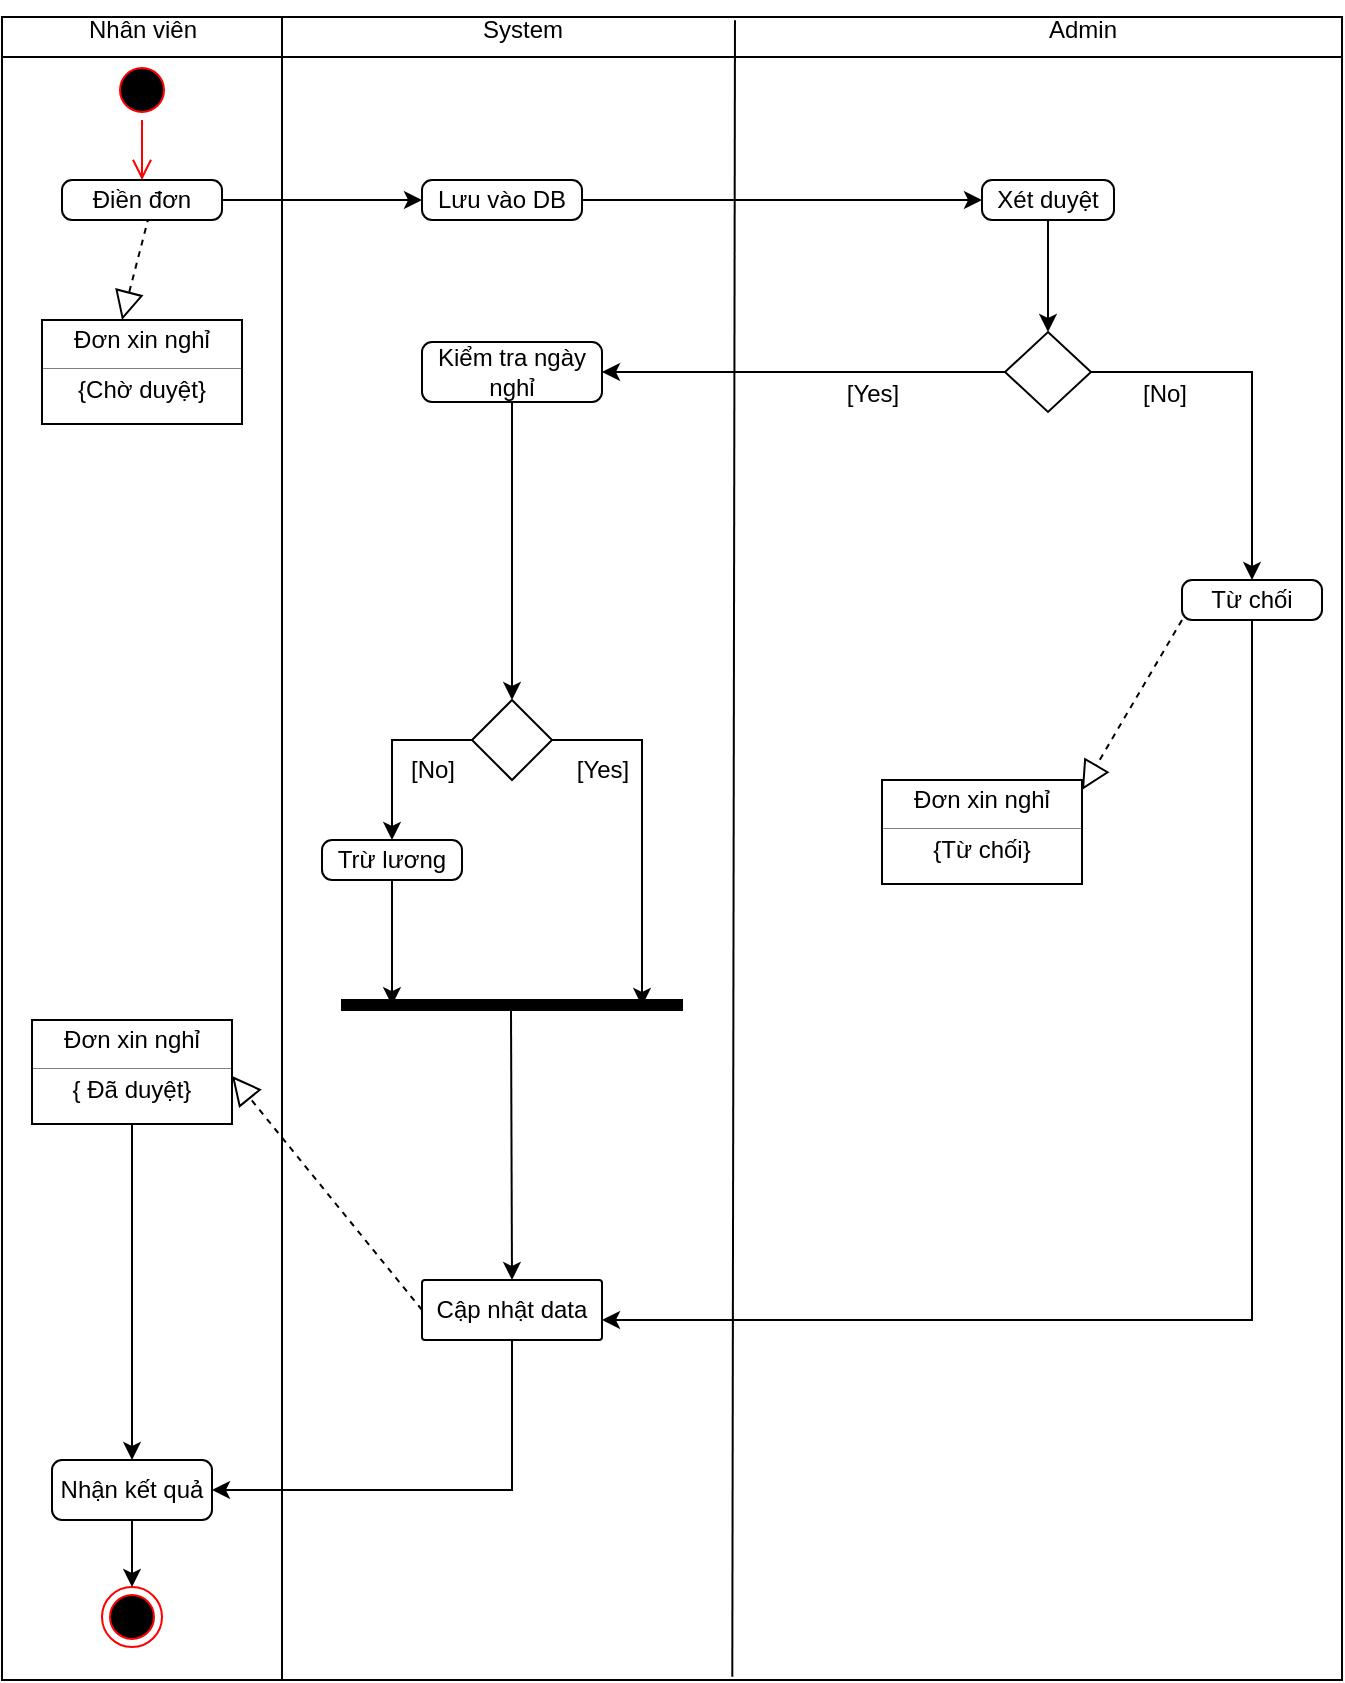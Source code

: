 <mxfile version="26.2.15">
  <diagram name="Trang-1" id="U4sdnr5VTXW5NhPvqZwV">
    <mxGraphModel dx="1281" dy="2900" grid="1" gridSize="10" guides="1" tooltips="1" connect="1" arrows="1" fold="1" page="1" pageScale="1" pageWidth="827" pageHeight="1169" math="0" shadow="0">
      <root>
        <mxCell id="0" />
        <mxCell id="1" parent="0" />
        <mxCell id="1uGSdfjilF02yNYWQxw8-8" value="" style="shape=internalStorage;whiteSpace=wrap;html=1;backgroundOutline=1;dx=140;dy=20;" parent="1" vertex="1">
          <mxGeometry x="60" y="-1681.5" width="670" height="831.5" as="geometry" />
        </mxCell>
        <mxCell id="1uGSdfjilF02yNYWQxw8-9" value="" style="endArrow=none;html=1;rounded=0;exitX=0.547;exitY=0.002;exitDx=0;exitDy=0;exitPerimeter=0;entryX=0.545;entryY=0.998;entryDx=0;entryDy=0;entryPerimeter=0;" parent="1" source="1uGSdfjilF02yNYWQxw8-8" target="1uGSdfjilF02yNYWQxw8-8" edge="1">
          <mxGeometry width="50" height="50" relative="1" as="geometry">
            <mxPoint x="390" y="-1410" as="sourcePoint" />
            <mxPoint x="440" y="-1460" as="targetPoint" />
          </mxGeometry>
        </mxCell>
        <mxCell id="1uGSdfjilF02yNYWQxw8-10" value="Nhân viên" style="text;html=1;align=center;verticalAlign=middle;resizable=0;points=[];autosize=1;strokeColor=none;fillColor=none;" parent="1" vertex="1">
          <mxGeometry x="90" y="-1690" width="80" height="30" as="geometry" />
        </mxCell>
        <mxCell id="1uGSdfjilF02yNYWQxw8-11" value="System" style="text;html=1;align=center;verticalAlign=middle;resizable=0;points=[];autosize=1;strokeColor=none;fillColor=none;" parent="1" vertex="1">
          <mxGeometry x="290" y="-1690" width="60" height="30" as="geometry" />
        </mxCell>
        <mxCell id="1uGSdfjilF02yNYWQxw8-12" value="Admin" style="text;html=1;align=center;verticalAlign=middle;resizable=0;points=[];autosize=1;strokeColor=none;fillColor=none;" parent="1" vertex="1">
          <mxGeometry x="570" y="-1690" width="60" height="30" as="geometry" />
        </mxCell>
        <mxCell id="1uGSdfjilF02yNYWQxw8-24" value="Lưu vào DB" style="html=1;align=center;verticalAlign=middle;rounded=1;absoluteArcSize=1;arcSize=10;dashed=0;whiteSpace=wrap;" parent="1" vertex="1">
          <mxGeometry x="270" y="-1600" width="80" height="20" as="geometry" />
        </mxCell>
        <mxCell id="1uGSdfjilF02yNYWQxw8-26" value="Nhận kết quả" style="html=1;align=center;verticalAlign=middle;rounded=1;absoluteArcSize=1;arcSize=10;dashed=0;whiteSpace=wrap;" parent="1" vertex="1">
          <mxGeometry x="85" y="-960" width="80" height="30" as="geometry" />
        </mxCell>
        <mxCell id="1uGSdfjilF02yNYWQxw8-27" value="Cập nhật data" style="html=1;align=center;verticalAlign=middle;rounded=1;absoluteArcSize=1;arcSize=3;dashed=0;whiteSpace=wrap;" parent="1" vertex="1">
          <mxGeometry x="270" y="-1050" width="90" height="30" as="geometry" />
        </mxCell>
        <mxCell id="1uGSdfjilF02yNYWQxw8-28" value="Trừ lương" style="html=1;align=center;verticalAlign=middle;rounded=1;absoluteArcSize=1;arcSize=10;dashed=0;whiteSpace=wrap;" parent="1" vertex="1">
          <mxGeometry x="220" y="-1270" width="70" height="20" as="geometry" />
        </mxCell>
        <mxCell id="1uGSdfjilF02yNYWQxw8-29" value="Kiểm tra ngày nghỉ" style="html=1;align=center;verticalAlign=middle;rounded=1;absoluteArcSize=1;arcSize=10;dashed=0;whiteSpace=wrap;" parent="1" vertex="1">
          <mxGeometry x="270" y="-1519" width="90" height="30" as="geometry" />
        </mxCell>
        <mxCell id="1uGSdfjilF02yNYWQxw8-63" style="edgeStyle=orthogonalEdgeStyle;rounded=0;orthogonalLoop=1;jettySize=auto;html=1;exitX=0.5;exitY=1;exitDx=0;exitDy=0;" parent="1" source="1uGSdfjilF02yNYWQxw8-30" edge="1">
          <mxGeometry relative="1" as="geometry">
            <Array as="points">
              <mxPoint x="685" y="-1030" />
              <mxPoint x="360" y="-1030" />
            </Array>
            <mxPoint x="702.5" y="-1360" as="sourcePoint" />
            <mxPoint x="360" y="-1030" as="targetPoint" />
          </mxGeometry>
        </mxCell>
        <mxCell id="1uGSdfjilF02yNYWQxw8-30" value="Từ chối" style="html=1;align=center;verticalAlign=middle;rounded=1;absoluteArcSize=1;arcSize=10;dashed=0;whiteSpace=wrap;" parent="1" vertex="1">
          <mxGeometry x="650" y="-1400" width="70" height="20" as="geometry" />
        </mxCell>
        <mxCell id="1uGSdfjilF02yNYWQxw8-31" value="Xét duyệt" style="html=1;align=center;verticalAlign=middle;rounded=1;absoluteArcSize=1;arcSize=10;dashed=0;whiteSpace=wrap;" parent="1" vertex="1">
          <mxGeometry x="550" y="-1600" width="66" height="20" as="geometry" />
        </mxCell>
        <mxCell id="1uGSdfjilF02yNYWQxw8-32" value="" style="ellipse;html=1;shape=startState;fillColor=#000000;strokeColor=#ff0000;" parent="1" vertex="1">
          <mxGeometry x="115" y="-1660" width="30" height="30" as="geometry" />
        </mxCell>
        <mxCell id="1uGSdfjilF02yNYWQxw8-33" value="" style="edgeStyle=orthogonalEdgeStyle;html=1;verticalAlign=bottom;endArrow=open;endSize=8;strokeColor=#ff0000;rounded=0;entryX=0.5;entryY=0;entryDx=0;entryDy=0;" parent="1" source="1uGSdfjilF02yNYWQxw8-32" edge="1" target="1uGSdfjilF02yNYWQxw8-50">
          <mxGeometry relative="1" as="geometry">
            <mxPoint x="140" y="-1600" as="targetPoint" />
          </mxGeometry>
        </mxCell>
        <mxCell id="1uGSdfjilF02yNYWQxw8-38" value="" style="fontStyle=1;align=center;verticalAlign=middle;childLayout=stackLayout;horizontal=1;horizontalStack=0;resizeParent=1;resizeParentMax=0;resizeLast=0;marginBottom=0;" parent="1" vertex="1">
          <mxGeometry x="80" y="-1530" width="100" height="52" as="geometry" />
        </mxCell>
        <mxCell id="1uGSdfjilF02yNYWQxw8-39" value="Đơn xin nghỉ" style="html=1;align=center;spacing=0;verticalAlign=middle;strokeColor=none;fillColor=none;whiteSpace=wrap;" parent="1uGSdfjilF02yNYWQxw8-38" vertex="1">
          <mxGeometry width="100" height="20" as="geometry" />
        </mxCell>
        <mxCell id="1uGSdfjilF02yNYWQxw8-40" value="" style="line;strokeWidth=0.25;fillColor=none;align=left;verticalAlign=middle;spacingTop=-1;spacingLeft=3;spacingRight=3;rotatable=0;labelPosition=right;points=[];portConstraint=eastwest;" parent="1uGSdfjilF02yNYWQxw8-38" vertex="1">
          <mxGeometry y="20" width="100" height="8" as="geometry" />
        </mxCell>
        <mxCell id="1uGSdfjilF02yNYWQxw8-41" value="{Chờ duyệt}" style="html=1;align=center;spacing=0;verticalAlign=middle;strokeColor=none;fillColor=none;whiteSpace=wrap;" parent="1uGSdfjilF02yNYWQxw8-38" vertex="1">
          <mxGeometry y="28" width="100" height="14" as="geometry" />
        </mxCell>
        <mxCell id="1uGSdfjilF02yNYWQxw8-44" value="" style="html=1;align=left;spacing=0;spacingLeft=10;verticalAlign=middle;strokeColor=none;fillColor=none;whiteSpace=wrap;" parent="1uGSdfjilF02yNYWQxw8-38" vertex="1">
          <mxGeometry y="42" width="100" height="10" as="geometry" />
        </mxCell>
        <mxCell id="1uGSdfjilF02yNYWQxw8-46" value="" style="endArrow=block;dashed=1;endFill=0;endSize=12;html=1;rounded=0;exitX=0.427;exitY=0.91;exitDx=0;exitDy=0;exitPerimeter=0;" parent="1" edge="1">
          <mxGeometry width="160" relative="1" as="geometry">
            <mxPoint x="133.43" y="-1581.8" as="sourcePoint" />
            <mxPoint x="120" y="-1530" as="targetPoint" />
          </mxGeometry>
        </mxCell>
        <mxCell id="1uGSdfjilF02yNYWQxw8-50" value="Điền đơn" style="html=1;align=center;verticalAlign=middle;rounded=1;absoluteArcSize=1;arcSize=10;dashed=0;whiteSpace=wrap;" parent="1" vertex="1">
          <mxGeometry x="90" y="-1600" width="80" height="20" as="geometry" />
        </mxCell>
        <mxCell id="1uGSdfjilF02yNYWQxw8-51" style="edgeStyle=orthogonalEdgeStyle;rounded=0;orthogonalLoop=1;jettySize=auto;html=1;exitX=1;exitY=0.5;exitDx=0;exitDy=0;entryX=0;entryY=0.5;entryDx=0;entryDy=0;" parent="1" source="1uGSdfjilF02yNYWQxw8-50" target="1uGSdfjilF02yNYWQxw8-24" edge="1">
          <mxGeometry relative="1" as="geometry">
            <mxPoint x="190" y="-1590.5" as="sourcePoint" />
            <mxPoint x="310" y="-1692.5" as="targetPoint" />
          </mxGeometry>
        </mxCell>
        <mxCell id="1uGSdfjilF02yNYWQxw8-53" style="edgeStyle=orthogonalEdgeStyle;rounded=0;orthogonalLoop=1;jettySize=auto;html=1;exitX=1;exitY=0.5;exitDx=0;exitDy=0;entryX=0;entryY=0.5;entryDx=0;entryDy=0;" parent="1" source="1uGSdfjilF02yNYWQxw8-24" target="1uGSdfjilF02yNYWQxw8-31" edge="1">
          <mxGeometry relative="1" as="geometry">
            <mxPoint x="360" y="-1581" as="sourcePoint" />
            <mxPoint x="440" y="-1581" as="targetPoint" />
          </mxGeometry>
        </mxCell>
        <mxCell id="1uGSdfjilF02yNYWQxw8-54" value="" style="shape=rhombus;html=1;verticalLabelPosition=top;verticalAlignment=bottom;" parent="1" vertex="1">
          <mxGeometry x="561.5" y="-1524" width="43" height="40" as="geometry" />
        </mxCell>
        <mxCell id="1uGSdfjilF02yNYWQxw8-66" value="" style="shape=rhombus;html=1;verticalLabelPosition=bottom;verticalAlignment=top;" parent="1" vertex="1">
          <mxGeometry x="295" y="-1340" width="40" height="40" as="geometry" />
        </mxCell>
        <mxCell id="v_XkFmHCialB_GGA8V8C-3" value="" style="html=1;points=[];perimeter=orthogonalPerimeter;fillColor=strokeColor;direction=south;" vertex="1" parent="1">
          <mxGeometry x="230" y="-1190" width="170" height="5" as="geometry" />
        </mxCell>
        <mxCell id="v_XkFmHCialB_GGA8V8C-7" style="edgeStyle=orthogonalEdgeStyle;rounded=0;orthogonalLoop=1;jettySize=auto;html=1;entryX=0.5;entryY=0;entryDx=0;entryDy=0;exitX=0.5;exitY=1;exitDx=0;exitDy=0;" edge="1" parent="1" source="1uGSdfjilF02yNYWQxw8-31" target="1uGSdfjilF02yNYWQxw8-54">
          <mxGeometry relative="1" as="geometry">
            <mxPoint x="360" y="-1580" as="sourcePoint" />
            <mxPoint x="560" y="-1580" as="targetPoint" />
          </mxGeometry>
        </mxCell>
        <mxCell id="v_XkFmHCialB_GGA8V8C-8" style="edgeStyle=orthogonalEdgeStyle;rounded=0;orthogonalLoop=1;jettySize=auto;html=1;exitX=0;exitY=0.5;exitDx=0;exitDy=0;entryX=1;entryY=0.5;entryDx=0;entryDy=0;" edge="1" parent="1" source="1uGSdfjilF02yNYWQxw8-54" target="1uGSdfjilF02yNYWQxw8-29">
          <mxGeometry relative="1" as="geometry">
            <mxPoint x="360" y="-1580" as="sourcePoint" />
            <mxPoint x="560" y="-1580" as="targetPoint" />
          </mxGeometry>
        </mxCell>
        <mxCell id="v_XkFmHCialB_GGA8V8C-9" style="edgeStyle=orthogonalEdgeStyle;rounded=0;orthogonalLoop=1;jettySize=auto;html=1;exitX=1;exitY=0.5;exitDx=0;exitDy=0;entryX=0.5;entryY=0;entryDx=0;entryDy=0;" edge="1" parent="1" source="1uGSdfjilF02yNYWQxw8-54" target="1uGSdfjilF02yNYWQxw8-30">
          <mxGeometry relative="1" as="geometry">
            <mxPoint x="572" y="-1494" as="sourcePoint" />
            <mxPoint x="370" y="-1494" as="targetPoint" />
            <Array as="points">
              <mxPoint x="685" y="-1504" />
            </Array>
          </mxGeometry>
        </mxCell>
        <mxCell id="v_XkFmHCialB_GGA8V8C-10" style="edgeStyle=orthogonalEdgeStyle;rounded=0;orthogonalLoop=1;jettySize=auto;html=1;exitX=0.5;exitY=1;exitDx=0;exitDy=0;entryX=0.5;entryY=0;entryDx=0;entryDy=0;" edge="1" parent="1" source="1uGSdfjilF02yNYWQxw8-29" target="1uGSdfjilF02yNYWQxw8-66">
          <mxGeometry relative="1" as="geometry">
            <mxPoint x="572" y="-1494" as="sourcePoint" />
            <mxPoint x="370" y="-1494" as="targetPoint" />
          </mxGeometry>
        </mxCell>
        <mxCell id="v_XkFmHCialB_GGA8V8C-11" style="edgeStyle=orthogonalEdgeStyle;rounded=0;orthogonalLoop=1;jettySize=auto;html=1;exitX=0;exitY=0.5;exitDx=0;exitDy=0;entryX=0.5;entryY=0;entryDx=0;entryDy=0;" edge="1" parent="1" source="1uGSdfjilF02yNYWQxw8-66" target="1uGSdfjilF02yNYWQxw8-28">
          <mxGeometry relative="1" as="geometry">
            <mxPoint x="325" y="-1479" as="sourcePoint" />
            <mxPoint x="325" y="-1330" as="targetPoint" />
          </mxGeometry>
        </mxCell>
        <mxCell id="v_XkFmHCialB_GGA8V8C-18" style="edgeStyle=orthogonalEdgeStyle;rounded=0;orthogonalLoop=1;jettySize=auto;html=1;exitX=1;exitY=0.5;exitDx=0;exitDy=0;" edge="1" parent="1">
          <mxGeometry relative="1" as="geometry">
            <mxPoint x="335" y="-1320" as="sourcePoint" />
            <mxPoint x="380" y="-1187" as="targetPoint" />
            <Array as="points">
              <mxPoint x="380" y="-1320" />
            </Array>
          </mxGeometry>
        </mxCell>
        <mxCell id="v_XkFmHCialB_GGA8V8C-20" style="edgeStyle=orthogonalEdgeStyle;rounded=0;orthogonalLoop=1;jettySize=auto;html=1;entryX=0.52;entryY=0.853;entryDx=0;entryDy=0;exitX=0.5;exitY=1;exitDx=0;exitDy=0;entryPerimeter=0;" edge="1" parent="1" source="1uGSdfjilF02yNYWQxw8-28" target="v_XkFmHCialB_GGA8V8C-3">
          <mxGeometry relative="1" as="geometry">
            <mxPoint x="413" y="-1270" as="sourcePoint" />
            <mxPoint x="413" y="-1190" as="targetPoint" />
          </mxGeometry>
        </mxCell>
        <mxCell id="v_XkFmHCialB_GGA8V8C-21" style="edgeStyle=orthogonalEdgeStyle;rounded=0;orthogonalLoop=1;jettySize=auto;html=1;entryX=0.5;entryY=0;entryDx=0;entryDy=0;" edge="1" parent="1" target="1uGSdfjilF02yNYWQxw8-27">
          <mxGeometry relative="1" as="geometry">
            <mxPoint x="314.5" y="-1185" as="sourcePoint" />
            <mxPoint x="314.5" y="-1070.5" as="targetPoint" />
          </mxGeometry>
        </mxCell>
        <mxCell id="v_XkFmHCialB_GGA8V8C-23" value="" style="fontStyle=1;align=center;verticalAlign=middle;childLayout=stackLayout;horizontal=1;horizontalStack=0;resizeParent=1;resizeParentMax=0;resizeLast=0;marginBottom=0;" vertex="1" parent="1">
          <mxGeometry x="500" y="-1300" width="100" height="52" as="geometry" />
        </mxCell>
        <mxCell id="v_XkFmHCialB_GGA8V8C-24" value="Đơn xin nghỉ" style="html=1;align=center;spacing=0;verticalAlign=middle;strokeColor=none;fillColor=none;whiteSpace=wrap;" vertex="1" parent="v_XkFmHCialB_GGA8V8C-23">
          <mxGeometry width="100" height="20" as="geometry" />
        </mxCell>
        <mxCell id="v_XkFmHCialB_GGA8V8C-25" value="" style="line;strokeWidth=0.25;fillColor=none;align=left;verticalAlign=middle;spacingTop=-1;spacingLeft=3;spacingRight=3;rotatable=0;labelPosition=right;points=[];portConstraint=eastwest;" vertex="1" parent="v_XkFmHCialB_GGA8V8C-23">
          <mxGeometry y="20" width="100" height="8" as="geometry" />
        </mxCell>
        <mxCell id="v_XkFmHCialB_GGA8V8C-26" value="{Từ chối}" style="html=1;align=center;spacing=0;verticalAlign=middle;strokeColor=none;fillColor=none;whiteSpace=wrap;" vertex="1" parent="v_XkFmHCialB_GGA8V8C-23">
          <mxGeometry y="28" width="100" height="14" as="geometry" />
        </mxCell>
        <mxCell id="v_XkFmHCialB_GGA8V8C-27" value="" style="html=1;align=left;spacing=0;spacingLeft=10;verticalAlign=middle;strokeColor=none;fillColor=none;whiteSpace=wrap;" vertex="1" parent="v_XkFmHCialB_GGA8V8C-23">
          <mxGeometry y="42" width="100" height="10" as="geometry" />
        </mxCell>
        <mxCell id="v_XkFmHCialB_GGA8V8C-28" value="" style="endArrow=block;dashed=1;endFill=0;endSize=12;html=1;rounded=0;exitX=0;exitY=1;exitDx=0;exitDy=0;entryX=1;entryY=0.25;entryDx=0;entryDy=0;" edge="1" parent="1" source="1uGSdfjilF02yNYWQxw8-30" target="v_XkFmHCialB_GGA8V8C-24">
          <mxGeometry width="160" relative="1" as="geometry">
            <mxPoint x="143.43" y="-1571.8" as="sourcePoint" />
            <mxPoint x="130" y="-1520" as="targetPoint" />
          </mxGeometry>
        </mxCell>
        <mxCell id="v_XkFmHCialB_GGA8V8C-31" value="" style="fontStyle=1;align=center;verticalAlign=middle;childLayout=stackLayout;horizontal=1;horizontalStack=0;resizeParent=1;resizeParentMax=0;resizeLast=0;marginBottom=0;" vertex="1" parent="1">
          <mxGeometry x="75" y="-1180" width="100" height="52" as="geometry" />
        </mxCell>
        <mxCell id="v_XkFmHCialB_GGA8V8C-32" value="Đơn xin nghỉ" style="html=1;align=center;spacing=0;verticalAlign=middle;strokeColor=none;fillColor=none;whiteSpace=wrap;" vertex="1" parent="v_XkFmHCialB_GGA8V8C-31">
          <mxGeometry width="100" height="20" as="geometry" />
        </mxCell>
        <mxCell id="v_XkFmHCialB_GGA8V8C-33" value="" style="line;strokeWidth=0.25;fillColor=none;align=left;verticalAlign=middle;spacingTop=-1;spacingLeft=3;spacingRight=3;rotatable=0;labelPosition=right;points=[];portConstraint=eastwest;" vertex="1" parent="v_XkFmHCialB_GGA8V8C-31">
          <mxGeometry y="20" width="100" height="8" as="geometry" />
        </mxCell>
        <mxCell id="v_XkFmHCialB_GGA8V8C-34" value="{ Đã duyệt}" style="html=1;align=center;spacing=0;verticalAlign=middle;strokeColor=none;fillColor=none;whiteSpace=wrap;" vertex="1" parent="v_XkFmHCialB_GGA8V8C-31">
          <mxGeometry y="28" width="100" height="14" as="geometry" />
        </mxCell>
        <mxCell id="v_XkFmHCialB_GGA8V8C-35" value="" style="html=1;align=left;spacing=0;spacingLeft=10;verticalAlign=middle;strokeColor=none;fillColor=none;whiteSpace=wrap;" vertex="1" parent="v_XkFmHCialB_GGA8V8C-31">
          <mxGeometry y="42" width="100" height="10" as="geometry" />
        </mxCell>
        <mxCell id="v_XkFmHCialB_GGA8V8C-36" value="" style="endArrow=block;dashed=1;endFill=0;endSize=12;html=1;rounded=0;exitX=0;exitY=0.5;exitDx=0;exitDy=0;entryX=1;entryY=0;entryDx=0;entryDy=0;" edge="1" parent="1" source="1uGSdfjilF02yNYWQxw8-27" target="v_XkFmHCialB_GGA8V8C-34">
          <mxGeometry width="160" relative="1" as="geometry">
            <mxPoint x="143.43" y="-1571.8" as="sourcePoint" />
            <mxPoint x="130" y="-1520" as="targetPoint" />
          </mxGeometry>
        </mxCell>
        <mxCell id="v_XkFmHCialB_GGA8V8C-38" style="edgeStyle=orthogonalEdgeStyle;rounded=0;orthogonalLoop=1;jettySize=auto;html=1;entryX=1;entryY=0.5;entryDx=0;entryDy=0;exitX=0.5;exitY=1;exitDx=0;exitDy=0;" edge="1" parent="1" source="1uGSdfjilF02yNYWQxw8-27" target="1uGSdfjilF02yNYWQxw8-26">
          <mxGeometry relative="1" as="geometry">
            <mxPoint x="324.5" y="-1175" as="sourcePoint" />
            <mxPoint x="325" y="-1040" as="targetPoint" />
          </mxGeometry>
        </mxCell>
        <mxCell id="v_XkFmHCialB_GGA8V8C-39" value="[No]" style="text;html=1;align=center;verticalAlign=middle;resizable=0;points=[];autosize=1;strokeColor=none;fillColor=none;" vertex="1" parent="1">
          <mxGeometry x="616" y="-1508" width="50" height="30" as="geometry" />
        </mxCell>
        <mxCell id="v_XkFmHCialB_GGA8V8C-41" value="[Yes]" style="text;html=1;align=center;verticalAlign=middle;resizable=0;points=[];autosize=1;strokeColor=none;fillColor=none;" vertex="1" parent="1">
          <mxGeometry x="470" y="-1508" width="50" height="30" as="geometry" />
        </mxCell>
        <mxCell id="v_XkFmHCialB_GGA8V8C-42" value="[Yes]" style="text;html=1;align=center;verticalAlign=middle;resizable=0;points=[];autosize=1;strokeColor=none;fillColor=none;" vertex="1" parent="1">
          <mxGeometry x="335" y="-1320" width="50" height="30" as="geometry" />
        </mxCell>
        <mxCell id="v_XkFmHCialB_GGA8V8C-43" value="[No]" style="text;html=1;align=center;verticalAlign=middle;resizable=0;points=[];autosize=1;strokeColor=none;fillColor=none;" vertex="1" parent="1">
          <mxGeometry x="250" y="-1320" width="50" height="30" as="geometry" />
        </mxCell>
        <mxCell id="v_XkFmHCialB_GGA8V8C-44" value="" style="ellipse;html=1;shape=endState;fillColor=#000000;strokeColor=#ff0000;" vertex="1" parent="1">
          <mxGeometry x="110" y="-896.5" width="30" height="30" as="geometry" />
        </mxCell>
        <mxCell id="v_XkFmHCialB_GGA8V8C-45" style="edgeStyle=orthogonalEdgeStyle;rounded=0;orthogonalLoop=1;jettySize=auto;html=1;entryX=0.5;entryY=0;entryDx=0;entryDy=0;exitX=0.5;exitY=1;exitDx=0;exitDy=0;" edge="1" parent="1" source="v_XkFmHCialB_GGA8V8C-35" target="1uGSdfjilF02yNYWQxw8-26">
          <mxGeometry relative="1" as="geometry">
            <mxPoint x="265" y="-1240" as="sourcePoint" />
            <mxPoint x="265" y="-1177" as="targetPoint" />
          </mxGeometry>
        </mxCell>
        <mxCell id="v_XkFmHCialB_GGA8V8C-46" style="edgeStyle=orthogonalEdgeStyle;rounded=0;orthogonalLoop=1;jettySize=auto;html=1;entryX=0.5;entryY=0;entryDx=0;entryDy=0;exitX=0.5;exitY=1;exitDx=0;exitDy=0;" edge="1" parent="1" source="1uGSdfjilF02yNYWQxw8-26" target="v_XkFmHCialB_GGA8V8C-44">
          <mxGeometry relative="1" as="geometry">
            <mxPoint x="265" y="-1240" as="sourcePoint" />
            <mxPoint x="265" y="-1177" as="targetPoint" />
          </mxGeometry>
        </mxCell>
      </root>
    </mxGraphModel>
  </diagram>
</mxfile>

